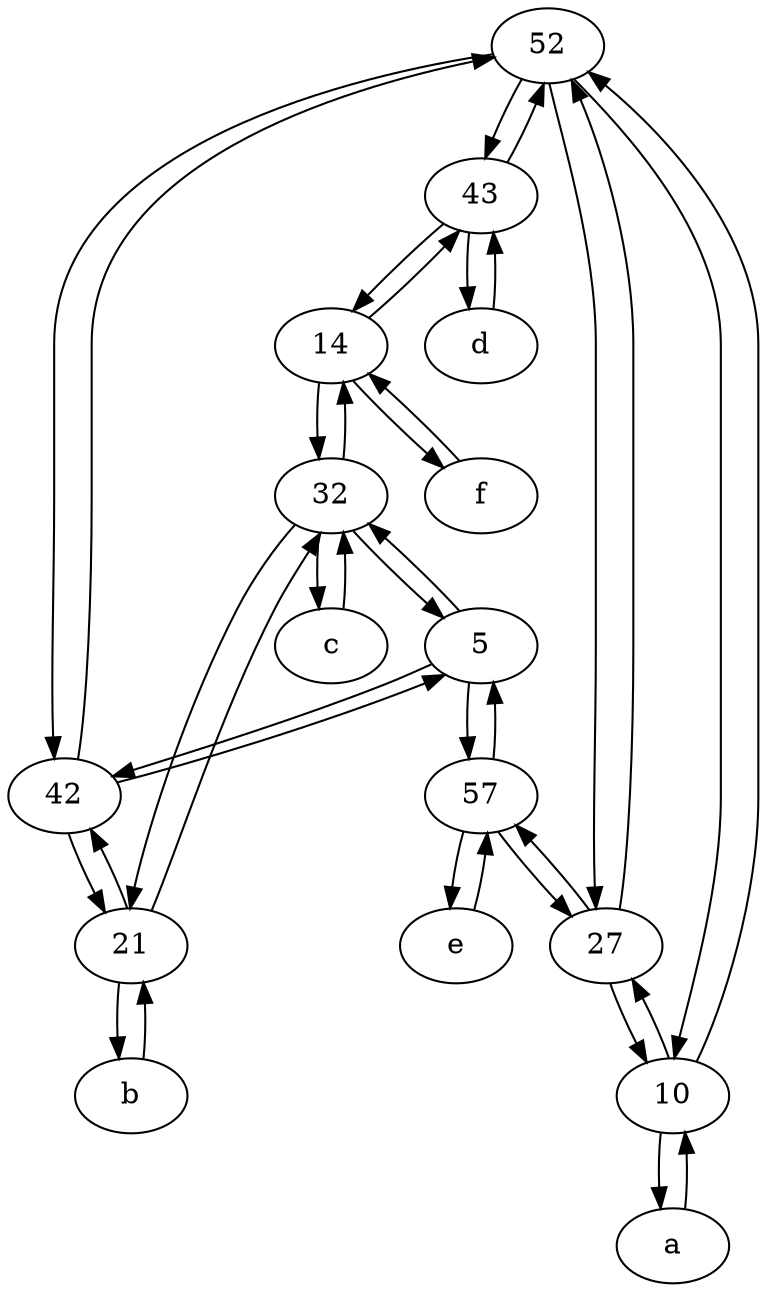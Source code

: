 digraph  {
	52;
	c [pos="20,10!"];
	14;
	a [pos="40,10!"];
	e [pos="30,50!"];
	32;
	b [pos="50,20!"];
	43;
	f [pos="15,45!"];
	10;
	21;
	5;
	d [pos="20,30!"];
	27;
	57;
	42;
	21 -> b;
	a -> 10;
	27 -> 57;
	43 -> 14;
	f -> 14;
	e -> 57;
	14 -> 43;
	14 -> f;
	52 -> 42;
	d -> 43;
	52 -> 43;
	57 -> 5;
	c -> 32;
	43 -> 52;
	52 -> 10;
	b -> 21;
	57 -> e;
	10 -> 27;
	27 -> 52;
	10 -> a;
	32 -> 21;
	32 -> 5;
	14 -> 32;
	42 -> 21;
	21 -> 32;
	42 -> 5;
	57 -> 27;
	52 -> 27;
	5 -> 32;
	10 -> 52;
	43 -> d;
	5 -> 57;
	32 -> 14;
	21 -> 42;
	27 -> 10;
	42 -> 52;
	5 -> 42;
	32 -> c;

	}